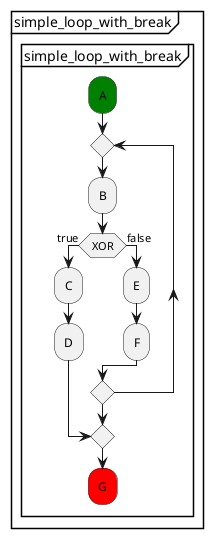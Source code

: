 @startuml
partition "simple_loop_with_break" {
    group "simple_loop_with_break"
        #green:A;
        repeat
            :B;
            if (XOR) then (true)
                :C;
                :D;
                break
            else (false)
                :E;
                :F;
            endif
        repeat while
        #red:G; 
    end group
}
@enduml
